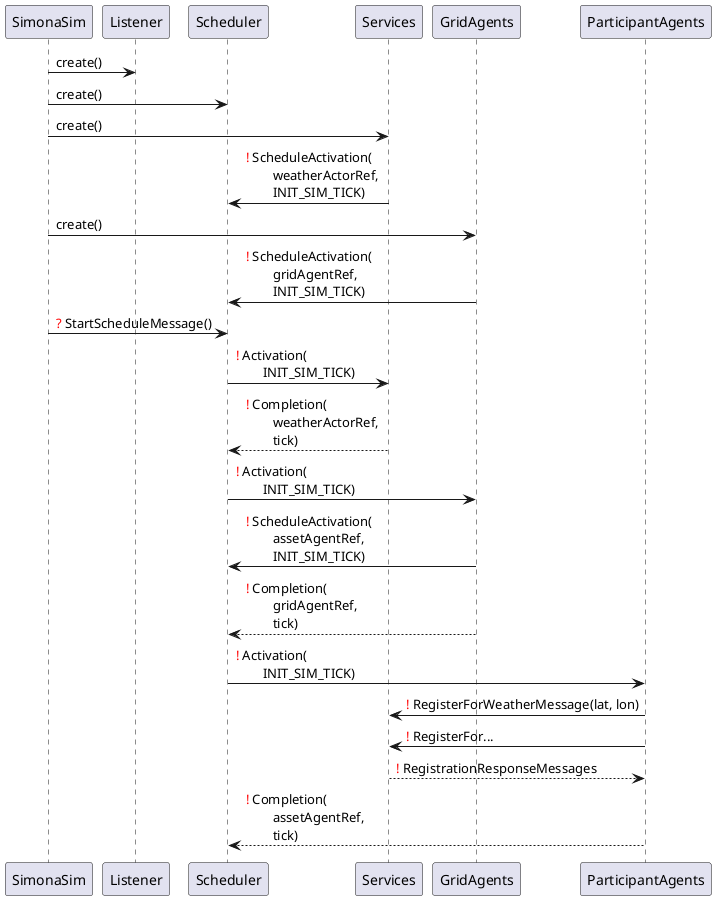 @startuml
SimonaSim -> Listener: create()
SimonaSim -> Scheduler: create()
SimonaSim -> Services: create()
Services -> Scheduler: <font color=red>!</font> ScheduleActivation(\n\tweatherActorRef, \n\tINIT_SIM_TICK)
SimonaSim -> GridAgents: create()
GridAgents -> Scheduler: <font color=red>!</font> ScheduleActivation(\n\tgridAgentRef, \n\tINIT_SIM_TICK)
SimonaSim -> Scheduler: <font color=red>?</font> StartScheduleMessage()
Scheduler -> Services: <font color=red>!</font> Activation(\n\tINIT_SIM_TICK)
Services --> Scheduler: <font color=red>!</font> Completion(\n\tweatherActorRef, \n\ttick)
Scheduler -> GridAgents: <font color=red>!</font> Activation(\n\tINIT_SIM_TICK)
GridAgents -> Scheduler: <font color=red>!</font> ScheduleActivation(\n\tassetAgentRef, \n\tINIT_SIM_TICK)
GridAgents --> Scheduler: <font color=red>!</font> Completion(\n\tgridAgentRef,\n\ttick)
Scheduler -> ParticipantAgents: <font color=red>!</font> Activation(\n\tINIT_SIM_TICK)
ParticipantAgents -> Services: <font color=red>!</font> RegisterForWeatherMessage(lat, lon)
ParticipantAgents -> Services: <font color=red>!</font> RegisterFor...
Services --> ParticipantAgents: <font color=red>!</font> RegistrationResponseMessages
ParticipantAgents --> Scheduler: <font color=red>!</font> Completion(\n\tassetAgentRef,\n\ttick)
@enduml